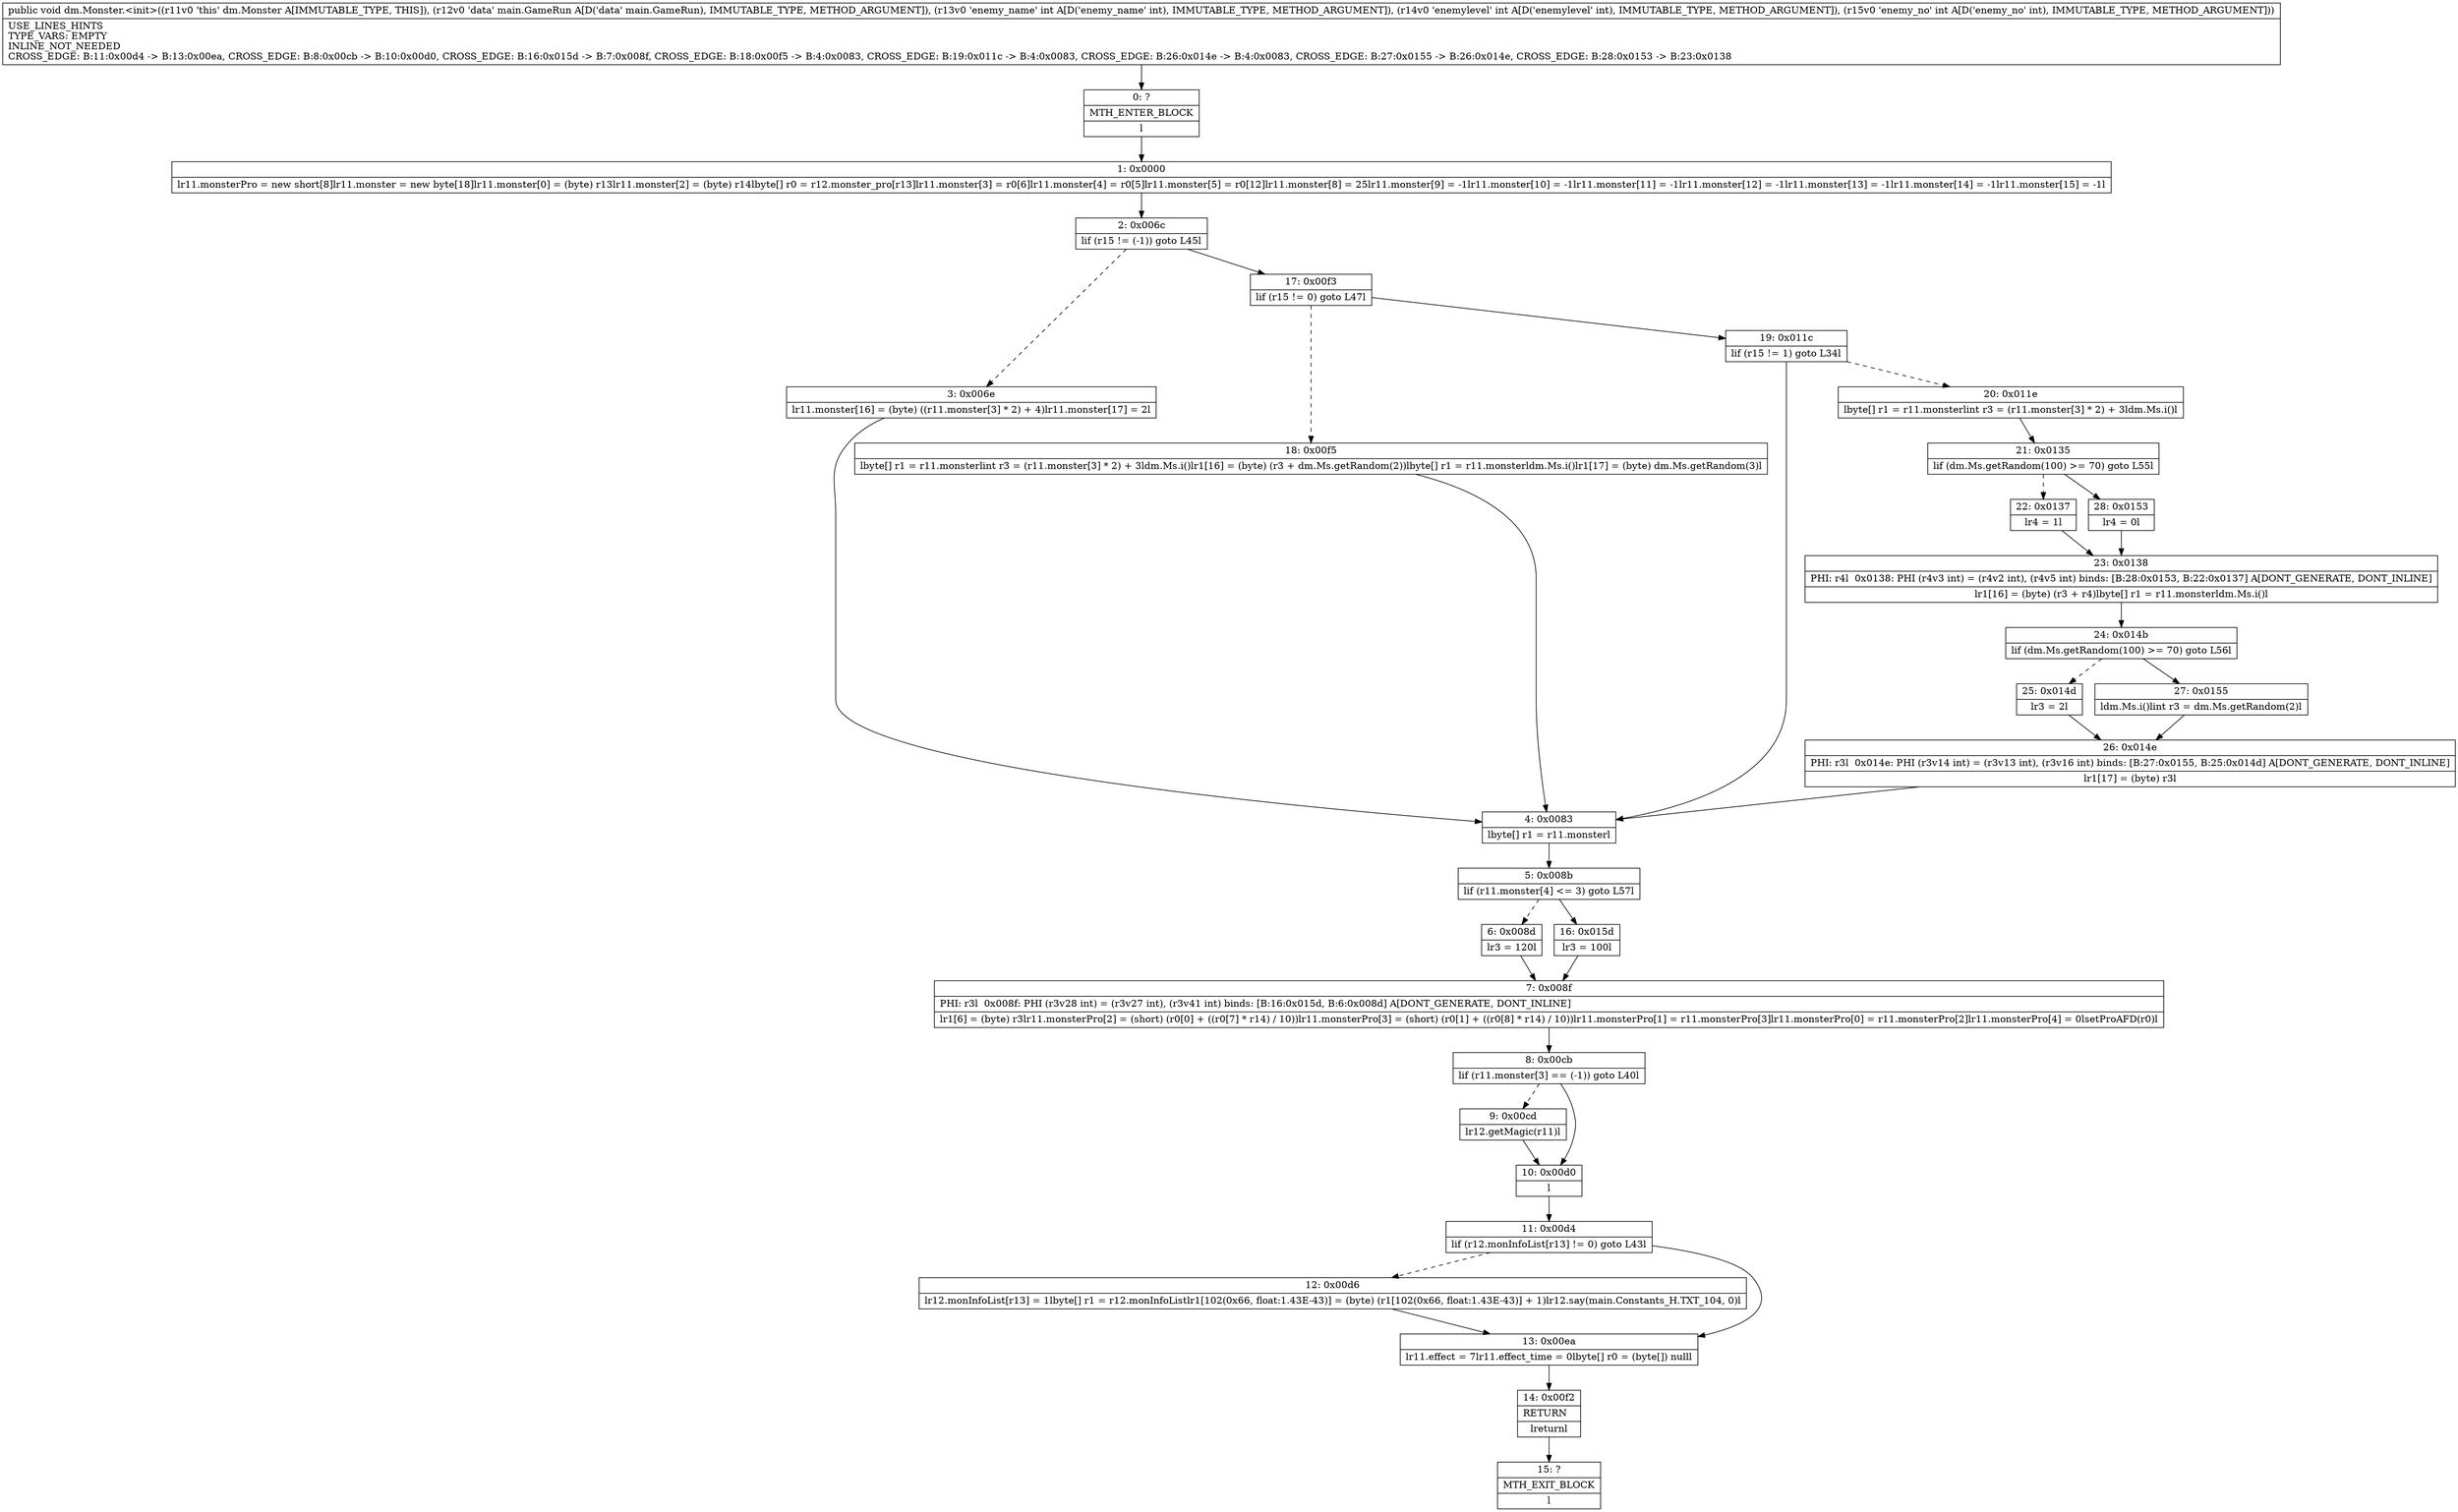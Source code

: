 digraph "CFG fordm.Monster.\<init\>(Lmain\/GameRun;III)V" {
Node_0 [shape=record,label="{0\:\ ?|MTH_ENTER_BLOCK\l|l}"];
Node_1 [shape=record,label="{1\:\ 0x0000|lr11.monsterPro = new short[8]lr11.monster = new byte[18]lr11.monster[0] = (byte) r13lr11.monster[2] = (byte) r14lbyte[] r0 = r12.monster_pro[r13]lr11.monster[3] = r0[6]lr11.monster[4] = r0[5]lr11.monster[5] = r0[12]lr11.monster[8] = 25lr11.monster[9] = \-1lr11.monster[10] = \-1lr11.monster[11] = \-1lr11.monster[12] = \-1lr11.monster[13] = \-1lr11.monster[14] = \-1lr11.monster[15] = \-1l}"];
Node_2 [shape=record,label="{2\:\ 0x006c|lif (r15 != (\-1)) goto L45l}"];
Node_3 [shape=record,label="{3\:\ 0x006e|lr11.monster[16] = (byte) ((r11.monster[3] * 2) + 4)lr11.monster[17] = 2l}"];
Node_4 [shape=record,label="{4\:\ 0x0083|lbyte[] r1 = r11.monsterl}"];
Node_5 [shape=record,label="{5\:\ 0x008b|lif (r11.monster[4] \<= 3) goto L57l}"];
Node_6 [shape=record,label="{6\:\ 0x008d|lr3 = 120l}"];
Node_7 [shape=record,label="{7\:\ 0x008f|PHI: r3l  0x008f: PHI (r3v28 int) = (r3v27 int), (r3v41 int) binds: [B:16:0x015d, B:6:0x008d] A[DONT_GENERATE, DONT_INLINE]\l|lr1[6] = (byte) r3lr11.monsterPro[2] = (short) (r0[0] + ((r0[7] * r14) \/ 10))lr11.monsterPro[3] = (short) (r0[1] + ((r0[8] * r14) \/ 10))lr11.monsterPro[1] = r11.monsterPro[3]lr11.monsterPro[0] = r11.monsterPro[2]lr11.monsterPro[4] = 0lsetProAFD(r0)l}"];
Node_8 [shape=record,label="{8\:\ 0x00cb|lif (r11.monster[3] == (\-1)) goto L40l}"];
Node_9 [shape=record,label="{9\:\ 0x00cd|lr12.getMagic(r11)l}"];
Node_10 [shape=record,label="{10\:\ 0x00d0|l}"];
Node_11 [shape=record,label="{11\:\ 0x00d4|lif (r12.monInfoList[r13] != 0) goto L43l}"];
Node_12 [shape=record,label="{12\:\ 0x00d6|lr12.monInfoList[r13] = 1lbyte[] r1 = r12.monInfoListlr1[102(0x66, float:1.43E\-43)] = (byte) (r1[102(0x66, float:1.43E\-43)] + 1)lr12.say(main.Constants_H.TXT_104, 0)l}"];
Node_13 [shape=record,label="{13\:\ 0x00ea|lr11.effect = 7lr11.effect_time = 0lbyte[] r0 = (byte[]) nulll}"];
Node_14 [shape=record,label="{14\:\ 0x00f2|RETURN\l|lreturnl}"];
Node_15 [shape=record,label="{15\:\ ?|MTH_EXIT_BLOCK\l|l}"];
Node_16 [shape=record,label="{16\:\ 0x015d|lr3 = 100l}"];
Node_17 [shape=record,label="{17\:\ 0x00f3|lif (r15 != 0) goto L47l}"];
Node_18 [shape=record,label="{18\:\ 0x00f5|lbyte[] r1 = r11.monsterlint r3 = (r11.monster[3] * 2) + 3ldm.Ms.i()lr1[16] = (byte) (r3 + dm.Ms.getRandom(2))lbyte[] r1 = r11.monsterldm.Ms.i()lr1[17] = (byte) dm.Ms.getRandom(3)l}"];
Node_19 [shape=record,label="{19\:\ 0x011c|lif (r15 != 1) goto L34l}"];
Node_20 [shape=record,label="{20\:\ 0x011e|lbyte[] r1 = r11.monsterlint r3 = (r11.monster[3] * 2) + 3ldm.Ms.i()l}"];
Node_21 [shape=record,label="{21\:\ 0x0135|lif (dm.Ms.getRandom(100) \>= 70) goto L55l}"];
Node_22 [shape=record,label="{22\:\ 0x0137|lr4 = 1l}"];
Node_23 [shape=record,label="{23\:\ 0x0138|PHI: r4l  0x0138: PHI (r4v3 int) = (r4v2 int), (r4v5 int) binds: [B:28:0x0153, B:22:0x0137] A[DONT_GENERATE, DONT_INLINE]\l|lr1[16] = (byte) (r3 + r4)lbyte[] r1 = r11.monsterldm.Ms.i()l}"];
Node_24 [shape=record,label="{24\:\ 0x014b|lif (dm.Ms.getRandom(100) \>= 70) goto L56l}"];
Node_25 [shape=record,label="{25\:\ 0x014d|lr3 = 2l}"];
Node_26 [shape=record,label="{26\:\ 0x014e|PHI: r3l  0x014e: PHI (r3v14 int) = (r3v13 int), (r3v16 int) binds: [B:27:0x0155, B:25:0x014d] A[DONT_GENERATE, DONT_INLINE]\l|lr1[17] = (byte) r3l}"];
Node_27 [shape=record,label="{27\:\ 0x0155|ldm.Ms.i()lint r3 = dm.Ms.getRandom(2)l}"];
Node_28 [shape=record,label="{28\:\ 0x0153|lr4 = 0l}"];
MethodNode[shape=record,label="{public void dm.Monster.\<init\>((r11v0 'this' dm.Monster A[IMMUTABLE_TYPE, THIS]), (r12v0 'data' main.GameRun A[D('data' main.GameRun), IMMUTABLE_TYPE, METHOD_ARGUMENT]), (r13v0 'enemy_name' int A[D('enemy_name' int), IMMUTABLE_TYPE, METHOD_ARGUMENT]), (r14v0 'enemylevel' int A[D('enemylevel' int), IMMUTABLE_TYPE, METHOD_ARGUMENT]), (r15v0 'enemy_no' int A[D('enemy_no' int), IMMUTABLE_TYPE, METHOD_ARGUMENT]))  | USE_LINES_HINTS\lTYPE_VARS: EMPTY\lINLINE_NOT_NEEDED\lCROSS_EDGE: B:11:0x00d4 \-\> B:13:0x00ea, CROSS_EDGE: B:8:0x00cb \-\> B:10:0x00d0, CROSS_EDGE: B:16:0x015d \-\> B:7:0x008f, CROSS_EDGE: B:18:0x00f5 \-\> B:4:0x0083, CROSS_EDGE: B:19:0x011c \-\> B:4:0x0083, CROSS_EDGE: B:26:0x014e \-\> B:4:0x0083, CROSS_EDGE: B:27:0x0155 \-\> B:26:0x014e, CROSS_EDGE: B:28:0x0153 \-\> B:23:0x0138\l}"];
MethodNode -> Node_0;
Node_0 -> Node_1;
Node_1 -> Node_2;
Node_2 -> Node_3[style=dashed];
Node_2 -> Node_17;
Node_3 -> Node_4;
Node_4 -> Node_5;
Node_5 -> Node_6[style=dashed];
Node_5 -> Node_16;
Node_6 -> Node_7;
Node_7 -> Node_8;
Node_8 -> Node_9[style=dashed];
Node_8 -> Node_10;
Node_9 -> Node_10;
Node_10 -> Node_11;
Node_11 -> Node_12[style=dashed];
Node_11 -> Node_13;
Node_12 -> Node_13;
Node_13 -> Node_14;
Node_14 -> Node_15;
Node_16 -> Node_7;
Node_17 -> Node_18[style=dashed];
Node_17 -> Node_19;
Node_18 -> Node_4;
Node_19 -> Node_4;
Node_19 -> Node_20[style=dashed];
Node_20 -> Node_21;
Node_21 -> Node_22[style=dashed];
Node_21 -> Node_28;
Node_22 -> Node_23;
Node_23 -> Node_24;
Node_24 -> Node_25[style=dashed];
Node_24 -> Node_27;
Node_25 -> Node_26;
Node_26 -> Node_4;
Node_27 -> Node_26;
Node_28 -> Node_23;
}

